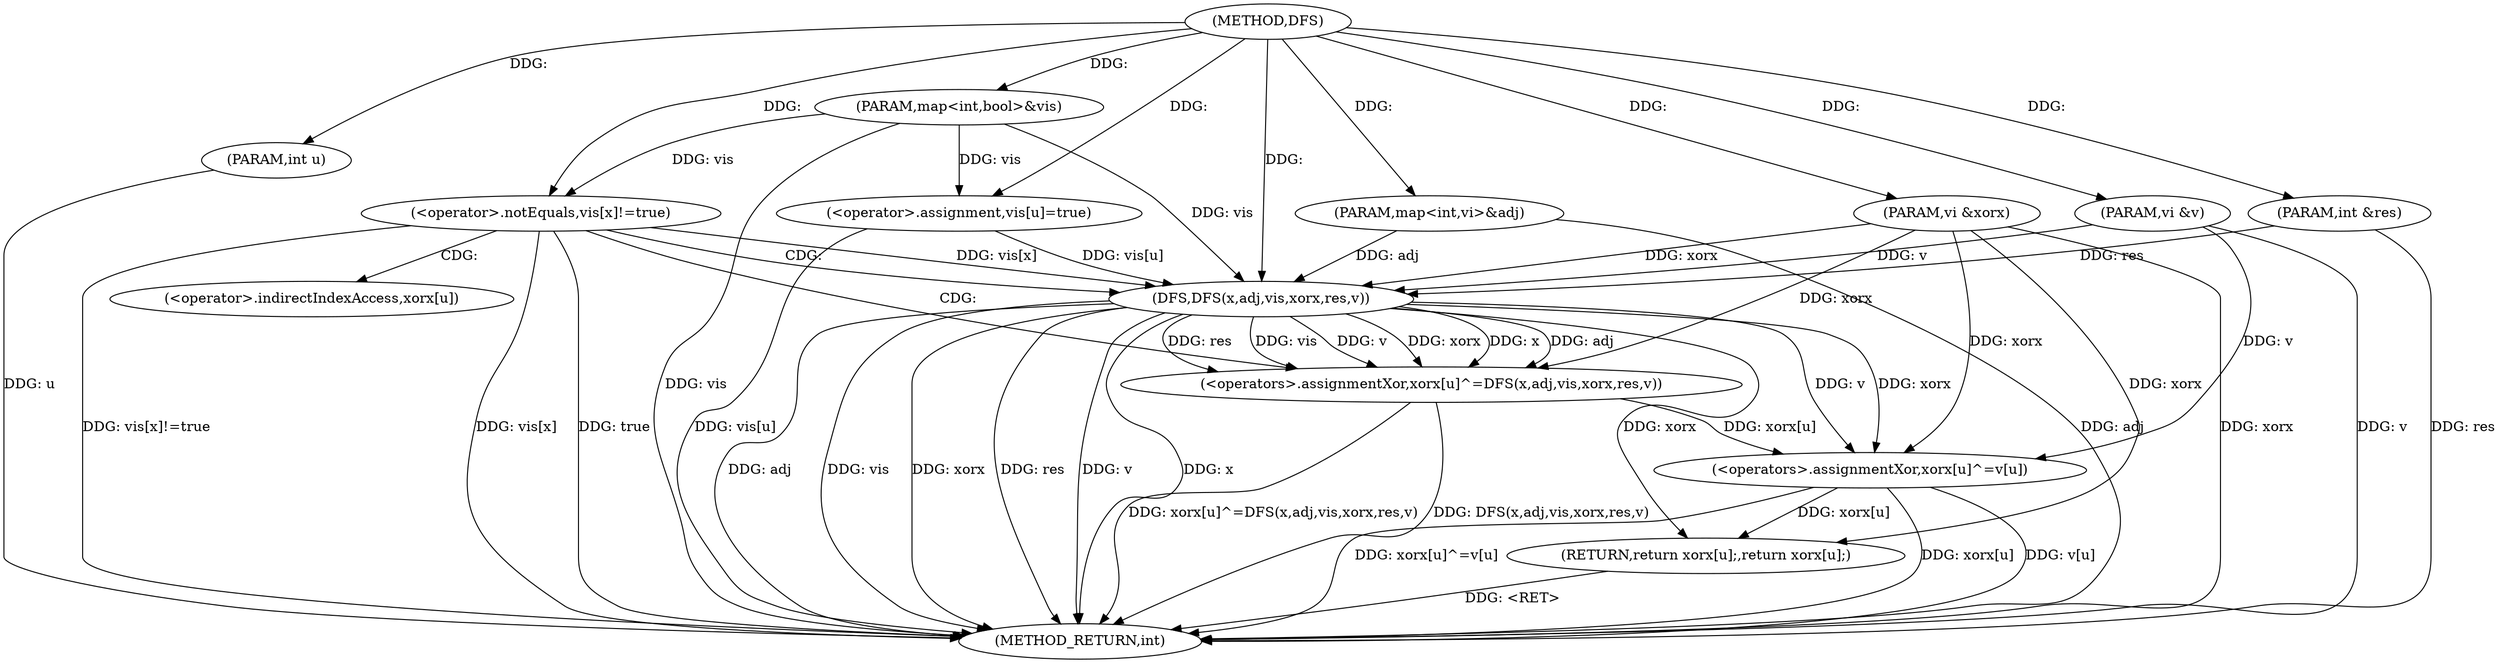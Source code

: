 digraph "DFS" {  
"1000578" [label = "(METHOD,DFS)" ]
"1000622" [label = "(METHOD_RETURN,int)" ]
"1000579" [label = "(PARAM,int u)" ]
"1000580" [label = "(PARAM,map<int,vi>&adj)" ]
"1000581" [label = "(PARAM,map<int,bool>&vis)" ]
"1000582" [label = "(PARAM,vi &xorx)" ]
"1000583" [label = "(PARAM,int &res)" ]
"1000584" [label = "(PARAM,vi &v)" ]
"1000586" [label = "(<operator>.assignment,vis[u]=true)" ]
"1000611" [label = "(<operators>.assignmentXor,xorx[u]^=v[u])" ]
"1000618" [label = "(RETURN,return xorx[u];,return xorx[u];)" ]
"1000594" [label = "(<operator>.notEquals,vis[x]!=true)" ]
"1000600" [label = "(<operators>.assignmentXor,xorx[u]^=DFS(x,adj,vis,xorx,res,v))" ]
"1000604" [label = "(DFS,DFS(x,adj,vis,xorx,res,v))" ]
"1000601" [label = "(<operator>.indirectIndexAccess,xorx[u])" ]
  "1000618" -> "1000622"  [ label = "DDG: <RET>"] 
  "1000579" -> "1000622"  [ label = "DDG: u"] 
  "1000580" -> "1000622"  [ label = "DDG: adj"] 
  "1000581" -> "1000622"  [ label = "DDG: vis"] 
  "1000582" -> "1000622"  [ label = "DDG: xorx"] 
  "1000583" -> "1000622"  [ label = "DDG: res"] 
  "1000584" -> "1000622"  [ label = "DDG: v"] 
  "1000586" -> "1000622"  [ label = "DDG: vis[u]"] 
  "1000594" -> "1000622"  [ label = "DDG: vis[x]"] 
  "1000594" -> "1000622"  [ label = "DDG: true"] 
  "1000594" -> "1000622"  [ label = "DDG: vis[x]!=true"] 
  "1000604" -> "1000622"  [ label = "DDG: x"] 
  "1000604" -> "1000622"  [ label = "DDG: adj"] 
  "1000604" -> "1000622"  [ label = "DDG: vis"] 
  "1000604" -> "1000622"  [ label = "DDG: xorx"] 
  "1000604" -> "1000622"  [ label = "DDG: res"] 
  "1000604" -> "1000622"  [ label = "DDG: v"] 
  "1000600" -> "1000622"  [ label = "DDG: DFS(x,adj,vis,xorx,res,v)"] 
  "1000600" -> "1000622"  [ label = "DDG: xorx[u]^=DFS(x,adj,vis,xorx,res,v)"] 
  "1000611" -> "1000622"  [ label = "DDG: xorx[u]"] 
  "1000611" -> "1000622"  [ label = "DDG: v[u]"] 
  "1000611" -> "1000622"  [ label = "DDG: xorx[u]^=v[u]"] 
  "1000578" -> "1000579"  [ label = "DDG: "] 
  "1000578" -> "1000580"  [ label = "DDG: "] 
  "1000578" -> "1000581"  [ label = "DDG: "] 
  "1000578" -> "1000582"  [ label = "DDG: "] 
  "1000578" -> "1000583"  [ label = "DDG: "] 
  "1000578" -> "1000584"  [ label = "DDG: "] 
  "1000578" -> "1000586"  [ label = "DDG: "] 
  "1000604" -> "1000618"  [ label = "DDG: xorx"] 
  "1000611" -> "1000618"  [ label = "DDG: xorx[u]"] 
  "1000582" -> "1000618"  [ label = "DDG: xorx"] 
  "1000581" -> "1000586"  [ label = "DDG: vis"] 
  "1000600" -> "1000611"  [ label = "DDG: xorx[u]"] 
  "1000604" -> "1000611"  [ label = "DDG: xorx"] 
  "1000582" -> "1000611"  [ label = "DDG: xorx"] 
  "1000604" -> "1000611"  [ label = "DDG: v"] 
  "1000584" -> "1000611"  [ label = "DDG: v"] 
  "1000581" -> "1000594"  [ label = "DDG: vis"] 
  "1000578" -> "1000594"  [ label = "DDG: "] 
  "1000604" -> "1000600"  [ label = "DDG: xorx"] 
  "1000582" -> "1000600"  [ label = "DDG: xorx"] 
  "1000604" -> "1000600"  [ label = "DDG: x"] 
  "1000604" -> "1000600"  [ label = "DDG: adj"] 
  "1000604" -> "1000600"  [ label = "DDG: res"] 
  "1000604" -> "1000600"  [ label = "DDG: vis"] 
  "1000604" -> "1000600"  [ label = "DDG: v"] 
  "1000578" -> "1000604"  [ label = "DDG: "] 
  "1000580" -> "1000604"  [ label = "DDG: adj"] 
  "1000583" -> "1000604"  [ label = "DDG: res"] 
  "1000586" -> "1000604"  [ label = "DDG: vis[u]"] 
  "1000594" -> "1000604"  [ label = "DDG: vis[x]"] 
  "1000581" -> "1000604"  [ label = "DDG: vis"] 
  "1000582" -> "1000604"  [ label = "DDG: xorx"] 
  "1000584" -> "1000604"  [ label = "DDG: v"] 
  "1000594" -> "1000604"  [ label = "CDG: "] 
  "1000594" -> "1000600"  [ label = "CDG: "] 
  "1000594" -> "1000601"  [ label = "CDG: "] 
}
